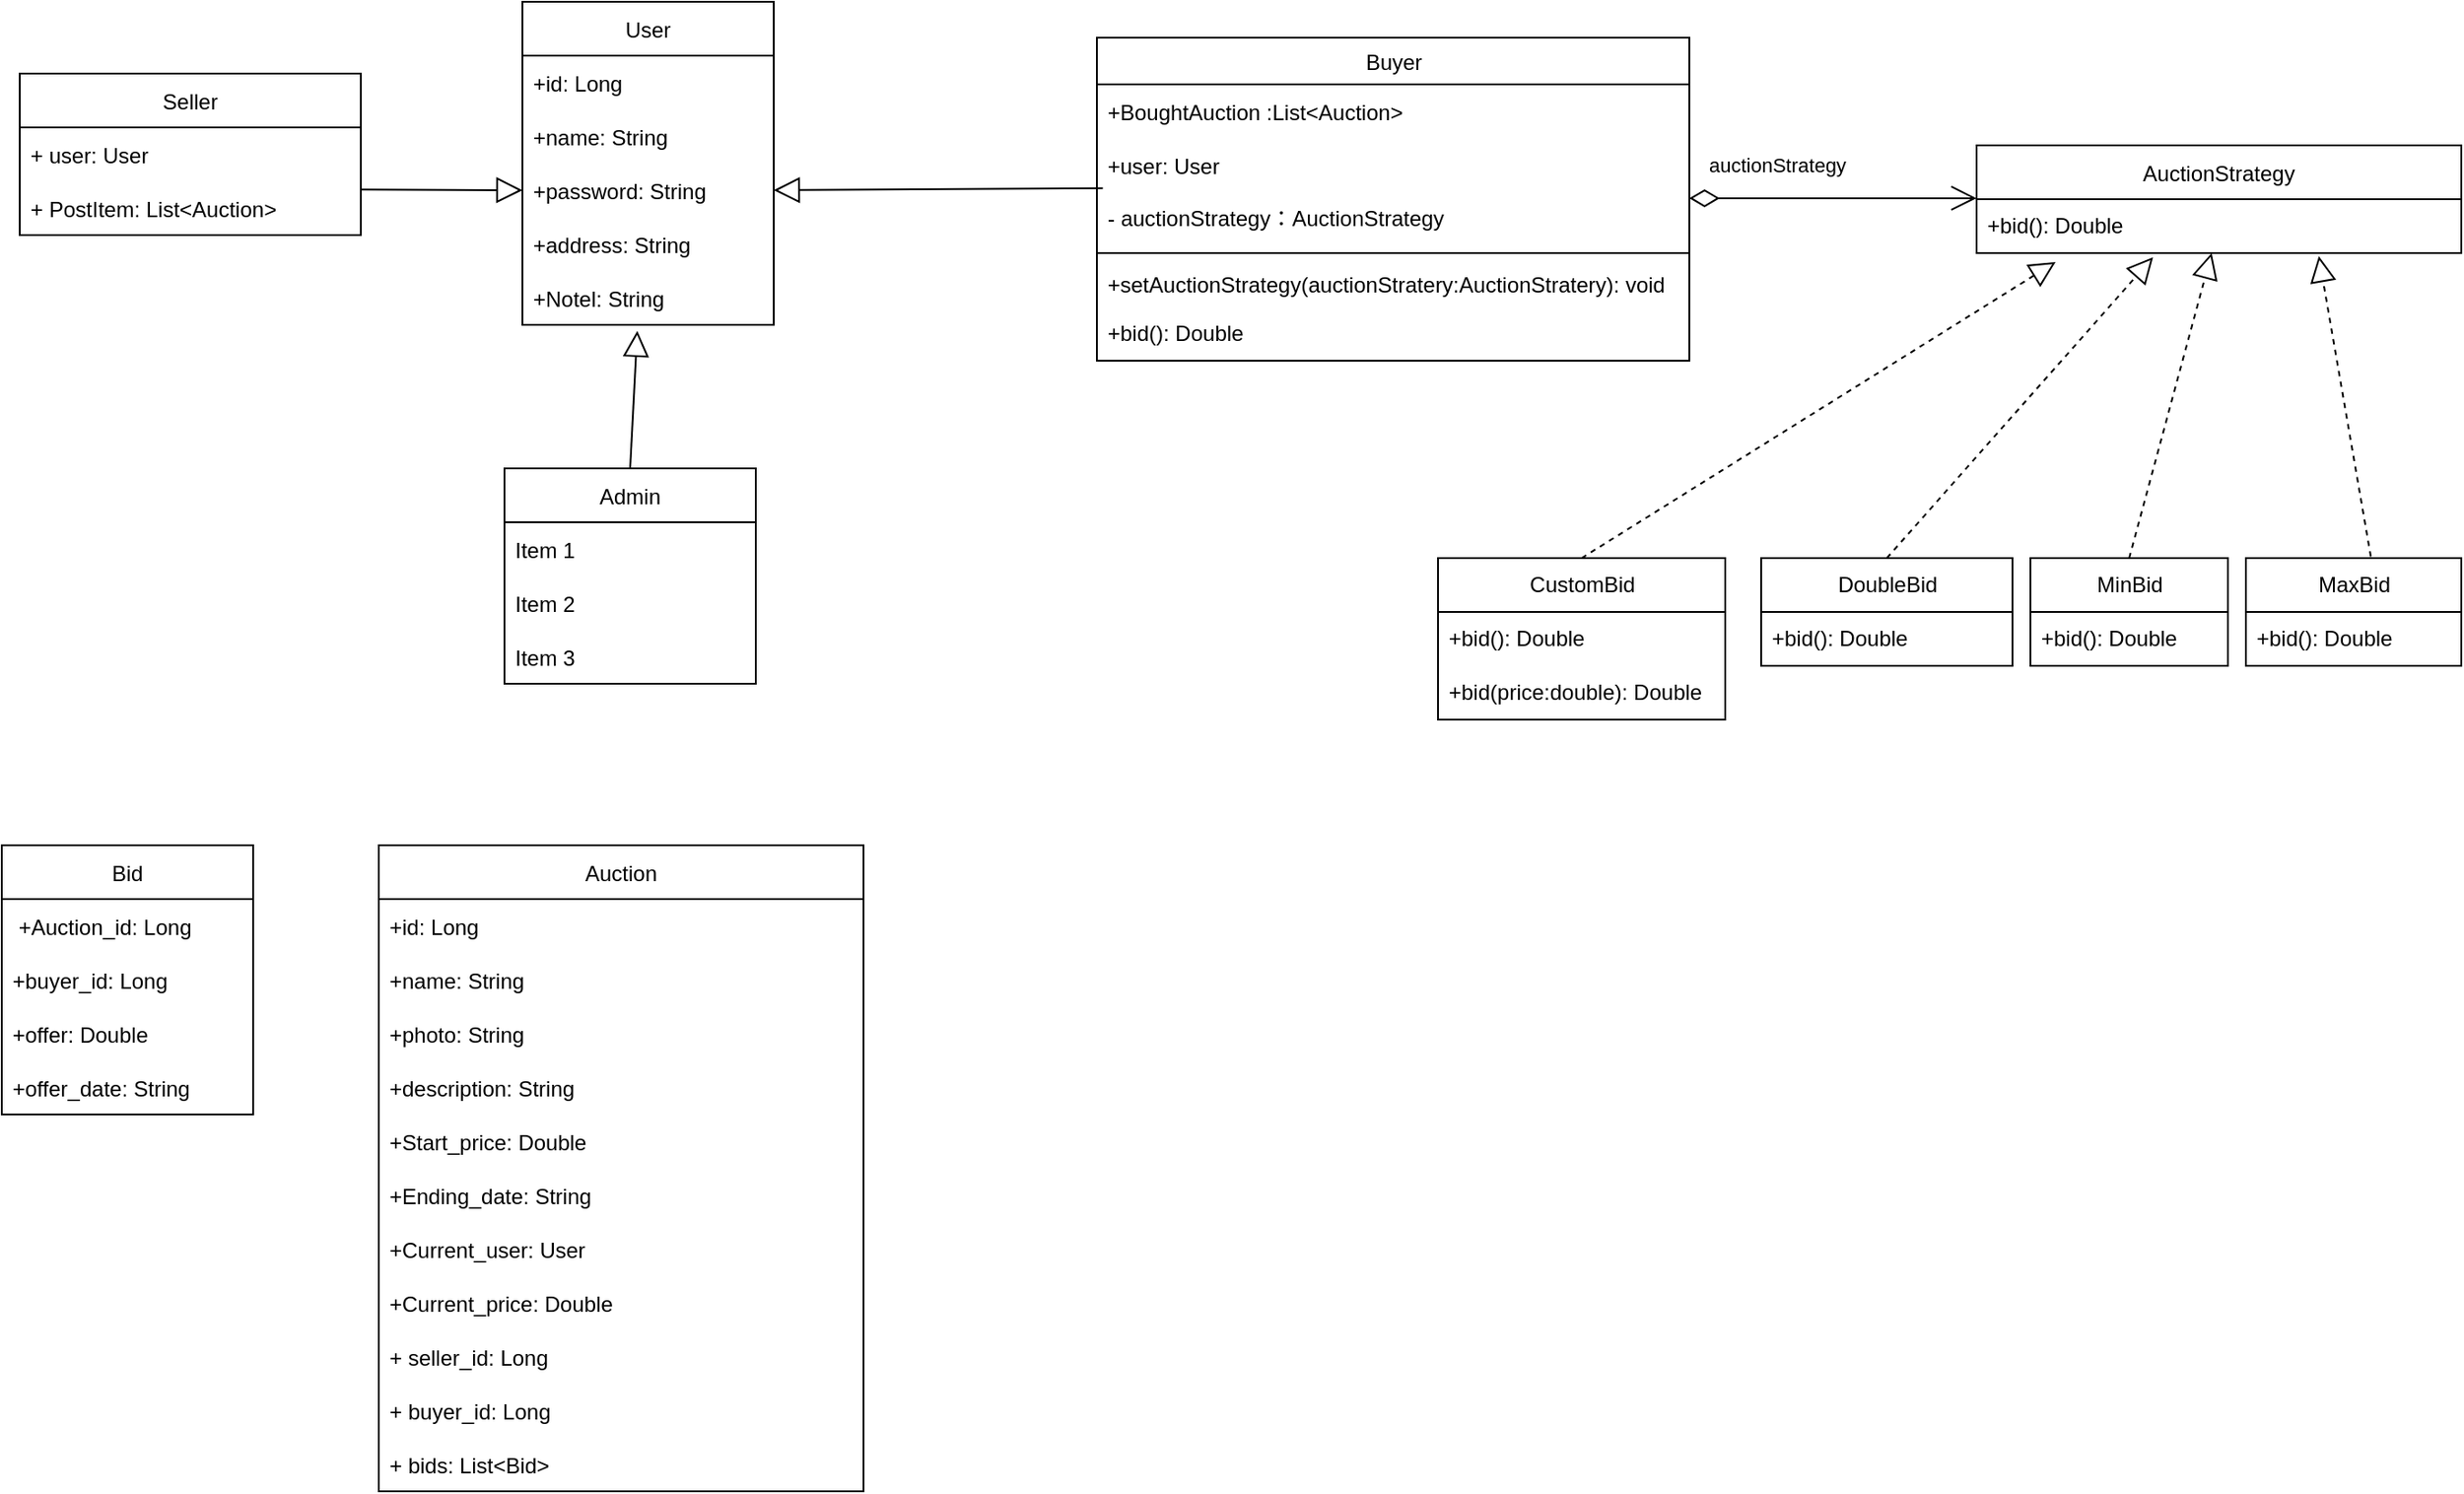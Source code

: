 <mxfile version="20.4.1" type="device"><diagram id="ZEzX5Dx7PqZD8-vNxKuc" name="第 1 页"><mxGraphModel dx="1318" dy="794" grid="1" gridSize="10" guides="1" tooltips="1" connect="1" arrows="1" fold="1" page="1" pageScale="1" pageWidth="827" pageHeight="1169" math="0" shadow="0"><root><mxCell id="0"/><mxCell id="1" parent="0"/><mxCell id="KHAVWArZz5Cqb8a-DO-9-1" value="Seller" style="swimlane;fontStyle=0;childLayout=stackLayout;horizontal=1;startSize=30;horizontalStack=0;resizeParent=1;resizeParentMax=0;resizeLast=0;collapsible=1;marginBottom=0;" parent="1" vertex="1"><mxGeometry x="40" y="100" width="190" height="90" as="geometry"/></mxCell><mxCell id="KHAVWArZz5Cqb8a-DO-9-3" value="+ user: User" style="text;strokeColor=none;fillColor=none;align=left;verticalAlign=middle;spacingLeft=4;spacingRight=4;overflow=hidden;points=[[0,0.5],[1,0.5]];portConstraint=eastwest;rotatable=0;" parent="KHAVWArZz5Cqb8a-DO-9-1" vertex="1"><mxGeometry y="30" width="190" height="30" as="geometry"/></mxCell><mxCell id="KHAVWArZz5Cqb8a-DO-9-2" value="+ PostItem: List&lt;Auction&gt;" style="text;strokeColor=none;fillColor=none;align=left;verticalAlign=middle;spacingLeft=4;spacingRight=4;overflow=hidden;points=[[0,0.5],[1,0.5]];portConstraint=eastwest;rotatable=0;" parent="KHAVWArZz5Cqb8a-DO-9-1" vertex="1"><mxGeometry y="60" width="190" height="30" as="geometry"/></mxCell><mxCell id="KHAVWArZz5Cqb8a-DO-9-9" value="Auction" style="swimlane;fontStyle=0;childLayout=stackLayout;horizontal=1;startSize=30;horizontalStack=0;resizeParent=1;resizeParentMax=0;resizeLast=0;collapsible=1;marginBottom=0;" parent="1" vertex="1"><mxGeometry x="240" y="530" width="270" height="360" as="geometry"/></mxCell><mxCell id="KHAVWArZz5Cqb8a-DO-9-10" value="+id: Long" style="text;strokeColor=none;fillColor=none;align=left;verticalAlign=middle;spacingLeft=4;spacingRight=4;overflow=hidden;points=[[0,0.5],[1,0.5]];portConstraint=eastwest;rotatable=0;" parent="KHAVWArZz5Cqb8a-DO-9-9" vertex="1"><mxGeometry y="30" width="270" height="30" as="geometry"/></mxCell><mxCell id="KHAVWArZz5Cqb8a-DO-9-11" value="+name: String" style="text;strokeColor=none;fillColor=none;align=left;verticalAlign=middle;spacingLeft=4;spacingRight=4;overflow=hidden;points=[[0,0.5],[1,0.5]];portConstraint=eastwest;rotatable=0;" parent="KHAVWArZz5Cqb8a-DO-9-9" vertex="1"><mxGeometry y="60" width="270" height="30" as="geometry"/></mxCell><mxCell id="KHAVWArZz5Cqb8a-DO-9-23" value="+photo: String" style="text;strokeColor=none;fillColor=none;align=left;verticalAlign=middle;spacingLeft=4;spacingRight=4;overflow=hidden;points=[[0,0.5],[1,0.5]];portConstraint=eastwest;rotatable=0;" parent="KHAVWArZz5Cqb8a-DO-9-9" vertex="1"><mxGeometry y="90" width="270" height="30" as="geometry"/></mxCell><mxCell id="KHAVWArZz5Cqb8a-DO-9-24" value="+description: String" style="text;strokeColor=none;fillColor=none;align=left;verticalAlign=middle;spacingLeft=4;spacingRight=4;overflow=hidden;points=[[0,0.5],[1,0.5]];portConstraint=eastwest;rotatable=0;" parent="KHAVWArZz5Cqb8a-DO-9-9" vertex="1"><mxGeometry y="120" width="270" height="30" as="geometry"/></mxCell><mxCell id="KHAVWArZz5Cqb8a-DO-9-25" value="+Start_price: Double" style="text;strokeColor=none;fillColor=none;align=left;verticalAlign=middle;spacingLeft=4;spacingRight=4;overflow=hidden;points=[[0,0.5],[1,0.5]];portConstraint=eastwest;rotatable=0;" parent="KHAVWArZz5Cqb8a-DO-9-9" vertex="1"><mxGeometry y="150" width="270" height="30" as="geometry"/></mxCell><mxCell id="KHAVWArZz5Cqb8a-DO-9-26" value="+Ending_date: String" style="text;strokeColor=none;fillColor=none;align=left;verticalAlign=middle;spacingLeft=4;spacingRight=4;overflow=hidden;points=[[0,0.5],[1,0.5]];portConstraint=eastwest;rotatable=0;" parent="KHAVWArZz5Cqb8a-DO-9-9" vertex="1"><mxGeometry y="180" width="270" height="30" as="geometry"/></mxCell><mxCell id="KHAVWArZz5Cqb8a-DO-9-52" value="+Current_user: User" style="text;strokeColor=none;fillColor=none;align=left;verticalAlign=middle;spacingLeft=4;spacingRight=4;overflow=hidden;points=[[0,0.5],[1,0.5]];portConstraint=eastwest;rotatable=0;" parent="KHAVWArZz5Cqb8a-DO-9-9" vertex="1"><mxGeometry y="210" width="270" height="30" as="geometry"/></mxCell><mxCell id="KHAVWArZz5Cqb8a-DO-9-53" value="+Current_price: Double " style="text;strokeColor=none;fillColor=none;align=left;verticalAlign=middle;spacingLeft=4;spacingRight=4;overflow=hidden;points=[[0,0.5],[1,0.5]];portConstraint=eastwest;rotatable=0;" parent="KHAVWArZz5Cqb8a-DO-9-9" vertex="1"><mxGeometry y="240" width="270" height="30" as="geometry"/></mxCell><mxCell id="KHAVWArZz5Cqb8a-DO-9-54" value="+ seller_id: Long" style="text;strokeColor=none;fillColor=none;align=left;verticalAlign=middle;spacingLeft=4;spacingRight=4;overflow=hidden;points=[[0,0.5],[1,0.5]];portConstraint=eastwest;rotatable=0;" parent="KHAVWArZz5Cqb8a-DO-9-9" vertex="1"><mxGeometry y="270" width="270" height="30" as="geometry"/></mxCell><mxCell id="KHAVWArZz5Cqb8a-DO-9-55" value="+ buyer_id: Long" style="text;strokeColor=none;fillColor=none;align=left;verticalAlign=middle;spacingLeft=4;spacingRight=4;overflow=hidden;points=[[0,0.5],[1,0.5]];portConstraint=eastwest;rotatable=0;" parent="KHAVWArZz5Cqb8a-DO-9-9" vertex="1"><mxGeometry y="300" width="270" height="30" as="geometry"/></mxCell><mxCell id="KHAVWArZz5Cqb8a-DO-9-56" value="+ bids: List&lt;Bid&gt;" style="text;strokeColor=none;fillColor=none;align=left;verticalAlign=middle;spacingLeft=4;spacingRight=4;overflow=hidden;points=[[0,0.5],[1,0.5]];portConstraint=eastwest;rotatable=0;" parent="KHAVWArZz5Cqb8a-DO-9-9" vertex="1"><mxGeometry y="330" width="270" height="30" as="geometry"/></mxCell><mxCell id="KHAVWArZz5Cqb8a-DO-9-13" value="Admin" style="swimlane;fontStyle=0;childLayout=stackLayout;horizontal=1;startSize=30;horizontalStack=0;resizeParent=1;resizeParentMax=0;resizeLast=0;collapsible=1;marginBottom=0;" parent="1" vertex="1"><mxGeometry x="310" y="320" width="140" height="120" as="geometry"/></mxCell><mxCell id="KHAVWArZz5Cqb8a-DO-9-14" value="Item 1" style="text;strokeColor=none;fillColor=none;align=left;verticalAlign=middle;spacingLeft=4;spacingRight=4;overflow=hidden;points=[[0,0.5],[1,0.5]];portConstraint=eastwest;rotatable=0;" parent="KHAVWArZz5Cqb8a-DO-9-13" vertex="1"><mxGeometry y="30" width="140" height="30" as="geometry"/></mxCell><mxCell id="KHAVWArZz5Cqb8a-DO-9-15" value="Item 2" style="text;strokeColor=none;fillColor=none;align=left;verticalAlign=middle;spacingLeft=4;spacingRight=4;overflow=hidden;points=[[0,0.5],[1,0.5]];portConstraint=eastwest;rotatable=0;" parent="KHAVWArZz5Cqb8a-DO-9-13" vertex="1"><mxGeometry y="60" width="140" height="30" as="geometry"/></mxCell><mxCell id="KHAVWArZz5Cqb8a-DO-9-16" value="Item 3" style="text;strokeColor=none;fillColor=none;align=left;verticalAlign=middle;spacingLeft=4;spacingRight=4;overflow=hidden;points=[[0,0.5],[1,0.5]];portConstraint=eastwest;rotatable=0;" parent="KHAVWArZz5Cqb8a-DO-9-13" vertex="1"><mxGeometry y="90" width="140" height="30" as="geometry"/></mxCell><mxCell id="KHAVWArZz5Cqb8a-DO-9-27" value="User" style="swimlane;fontStyle=0;childLayout=stackLayout;horizontal=1;startSize=30;horizontalStack=0;resizeParent=1;resizeParentMax=0;resizeLast=0;collapsible=1;marginBottom=0;" parent="1" vertex="1"><mxGeometry x="320" y="60" width="140" height="180" as="geometry"/></mxCell><mxCell id="KHAVWArZz5Cqb8a-DO-9-28" value="+id: Long" style="text;strokeColor=none;fillColor=none;align=left;verticalAlign=middle;spacingLeft=4;spacingRight=4;overflow=hidden;points=[[0,0.5],[1,0.5]];portConstraint=eastwest;rotatable=0;" parent="KHAVWArZz5Cqb8a-DO-9-27" vertex="1"><mxGeometry y="30" width="140" height="30" as="geometry"/></mxCell><mxCell id="KHAVWArZz5Cqb8a-DO-9-29" value="+name: String" style="text;strokeColor=none;fillColor=none;align=left;verticalAlign=middle;spacingLeft=4;spacingRight=4;overflow=hidden;points=[[0,0.5],[1,0.5]];portConstraint=eastwest;rotatable=0;" parent="KHAVWArZz5Cqb8a-DO-9-27" vertex="1"><mxGeometry y="60" width="140" height="30" as="geometry"/></mxCell><mxCell id="KHAVWArZz5Cqb8a-DO-9-31" value="+password: String" style="text;strokeColor=none;fillColor=none;align=left;verticalAlign=middle;spacingLeft=4;spacingRight=4;overflow=hidden;points=[[0,0.5],[1,0.5]];portConstraint=eastwest;rotatable=0;" parent="KHAVWArZz5Cqb8a-DO-9-27" vertex="1"><mxGeometry y="90" width="140" height="30" as="geometry"/></mxCell><mxCell id="KHAVWArZz5Cqb8a-DO-9-32" value="+address: String" style="text;strokeColor=none;fillColor=none;align=left;verticalAlign=middle;spacingLeft=4;spacingRight=4;overflow=hidden;points=[[0,0.5],[1,0.5]];portConstraint=eastwest;rotatable=0;" parent="KHAVWArZz5Cqb8a-DO-9-27" vertex="1"><mxGeometry y="120" width="140" height="30" as="geometry"/></mxCell><mxCell id="KHAVWArZz5Cqb8a-DO-9-30" value="+Notel: String" style="text;strokeColor=none;fillColor=none;align=left;verticalAlign=middle;spacingLeft=4;spacingRight=4;overflow=hidden;points=[[0,0.5],[1,0.5]];portConstraint=eastwest;rotatable=0;" parent="KHAVWArZz5Cqb8a-DO-9-27" vertex="1"><mxGeometry y="150" width="140" height="30" as="geometry"/></mxCell><mxCell id="KHAVWArZz5Cqb8a-DO-9-33" value="Bid" style="swimlane;fontStyle=0;childLayout=stackLayout;horizontal=1;startSize=30;horizontalStack=0;resizeParent=1;resizeParentMax=0;resizeLast=0;collapsible=1;marginBottom=0;" parent="1" vertex="1"><mxGeometry x="30" y="530" width="140" height="150" as="geometry"/></mxCell><mxCell id="KHAVWArZz5Cqb8a-DO-9-34" value=" +Auction_id: Long" style="text;strokeColor=none;fillColor=none;align=left;verticalAlign=middle;spacingLeft=4;spacingRight=4;overflow=hidden;points=[[0,0.5],[1,0.5]];portConstraint=eastwest;rotatable=0;" parent="KHAVWArZz5Cqb8a-DO-9-33" vertex="1"><mxGeometry y="30" width="140" height="30" as="geometry"/></mxCell><mxCell id="KHAVWArZz5Cqb8a-DO-9-35" value="+buyer_id: Long" style="text;strokeColor=none;fillColor=none;align=left;verticalAlign=middle;spacingLeft=4;spacingRight=4;overflow=hidden;points=[[0,0.5],[1,0.5]];portConstraint=eastwest;rotatable=0;" parent="KHAVWArZz5Cqb8a-DO-9-33" vertex="1"><mxGeometry y="60" width="140" height="30" as="geometry"/></mxCell><mxCell id="KHAVWArZz5Cqb8a-DO-9-36" value="+offer: Double" style="text;strokeColor=none;fillColor=none;align=left;verticalAlign=middle;spacingLeft=4;spacingRight=4;overflow=hidden;points=[[0,0.5],[1,0.5]];portConstraint=eastwest;rotatable=0;" parent="KHAVWArZz5Cqb8a-DO-9-33" vertex="1"><mxGeometry y="90" width="140" height="30" as="geometry"/></mxCell><mxCell id="KHAVWArZz5Cqb8a-DO-9-42" value="+offer_date: String" style="text;strokeColor=none;fillColor=none;align=left;verticalAlign=middle;spacingLeft=4;spacingRight=4;overflow=hidden;points=[[0,0.5],[1,0.5]];portConstraint=eastwest;rotatable=0;" parent="KHAVWArZz5Cqb8a-DO-9-33" vertex="1"><mxGeometry y="120" width="140" height="30" as="geometry"/></mxCell><mxCell id="KHAVWArZz5Cqb8a-DO-9-38" value="" style="edgeStyle=none;html=1;endSize=12;endArrow=block;endFill=0;rounded=0;entryX=0;entryY=0.5;entryDx=0;entryDy=0;exitX=1;exitY=0.156;exitDx=0;exitDy=0;exitPerimeter=0;" parent="1" source="KHAVWArZz5Cqb8a-DO-9-2" target="KHAVWArZz5Cqb8a-DO-9-31" edge="1"><mxGeometry width="160" relative="1" as="geometry"><mxPoint x="170" y="250" as="sourcePoint"/><mxPoint x="330" y="250" as="targetPoint"/></mxGeometry></mxCell><mxCell id="KHAVWArZz5Cqb8a-DO-9-39" value="" style="edgeStyle=none;html=1;endSize=12;endArrow=block;endFill=0;rounded=0;entryX=0.457;entryY=1.111;entryDx=0;entryDy=0;entryPerimeter=0;exitX=0.5;exitY=0;exitDx=0;exitDy=0;" parent="1" source="KHAVWArZz5Cqb8a-DO-9-13" target="KHAVWArZz5Cqb8a-DO-9-30" edge="1"><mxGeometry width="160" relative="1" as="geometry"><mxPoint x="180" y="260" as="sourcePoint"/><mxPoint x="340" y="260" as="targetPoint"/></mxGeometry></mxCell><mxCell id="KHAVWArZz5Cqb8a-DO-9-40" value="" style="edgeStyle=none;html=1;endSize=12;endArrow=block;endFill=0;rounded=0;entryX=1;entryY=0.5;entryDx=0;entryDy=0;exitX=0.01;exitY=-0.069;exitDx=0;exitDy=0;exitPerimeter=0;" parent="1" source="Y1K-aSm29f8al5msYQ_6-1" target="KHAVWArZz5Cqb8a-DO-9-31" edge="1"><mxGeometry width="160" relative="1" as="geometry"><mxPoint x="590" y="359.0" as="sourcePoint"/><mxPoint x="350" y="270" as="targetPoint"/></mxGeometry></mxCell><mxCell id="S7tYsf7KweG9fdljZ-ta-1" value="AuctionStrategy" style="swimlane;fontStyle=0;childLayout=stackLayout;horizontal=1;startSize=30;horizontalStack=0;resizeParent=1;resizeParentMax=0;resizeLast=0;collapsible=1;marginBottom=0;" parent="1" vertex="1"><mxGeometry x="1130" y="140" width="270" height="60" as="geometry"/></mxCell><mxCell id="S7tYsf7KweG9fdljZ-ta-3" value="+bid(): Double" style="text;strokeColor=none;fillColor=none;align=left;verticalAlign=middle;spacingLeft=4;spacingRight=4;overflow=hidden;points=[[0,0.5],[1,0.5]];portConstraint=eastwest;rotatable=0;html=1;" parent="S7tYsf7KweG9fdljZ-ta-1" vertex="1"><mxGeometry y="30" width="270" height="30" as="geometry"/></mxCell><mxCell id="Y1K-aSm29f8al5msYQ_6-2" value="CustomBid" style="swimlane;fontStyle=0;childLayout=stackLayout;horizontal=1;startSize=30;horizontalStack=0;resizeParent=1;resizeParentMax=0;resizeLast=0;collapsible=1;marginBottom=0;html=1;" parent="1" vertex="1"><mxGeometry x="830" y="370" width="160" height="90" as="geometry"/></mxCell><mxCell id="Y1K-aSm29f8al5msYQ_6-3" value="+bid(): Double" style="text;strokeColor=none;fillColor=none;align=left;verticalAlign=middle;spacingLeft=4;spacingRight=4;overflow=hidden;points=[[0,0.5],[1,0.5]];portConstraint=eastwest;rotatable=0;html=1;" parent="Y1K-aSm29f8al5msYQ_6-2" vertex="1"><mxGeometry y="30" width="160" height="30" as="geometry"/></mxCell><mxCell id="Y1K-aSm29f8al5msYQ_6-11" value="+bid(price:double): Double" style="text;strokeColor=none;fillColor=none;align=left;verticalAlign=middle;spacingLeft=4;spacingRight=4;overflow=hidden;points=[[0,0.5],[1,0.5]];portConstraint=eastwest;rotatable=0;html=1;" parent="Y1K-aSm29f8al5msYQ_6-2" vertex="1"><mxGeometry y="60" width="160" height="30" as="geometry"/></mxCell><mxCell id="Y1K-aSm29f8al5msYQ_6-4" value="DoubleBid" style="swimlane;fontStyle=0;childLayout=stackLayout;horizontal=1;startSize=30;horizontalStack=0;resizeParent=1;resizeParentMax=0;resizeLast=0;collapsible=1;marginBottom=0;html=1;" parent="1" vertex="1"><mxGeometry x="1010" y="370" width="140" height="60" as="geometry"/></mxCell><mxCell id="Y1K-aSm29f8al5msYQ_6-5" value="+bid(): Double" style="text;strokeColor=none;fillColor=none;align=left;verticalAlign=middle;spacingLeft=4;spacingRight=4;overflow=hidden;points=[[0,0.5],[1,0.5]];portConstraint=eastwest;rotatable=0;html=1;" parent="Y1K-aSm29f8al5msYQ_6-4" vertex="1"><mxGeometry y="30" width="140" height="30" as="geometry"/></mxCell><mxCell id="Y1K-aSm29f8al5msYQ_6-6" value="MaxBid" style="swimlane;fontStyle=0;childLayout=stackLayout;horizontal=1;startSize=30;horizontalStack=0;resizeParent=1;resizeParentMax=0;resizeLast=0;collapsible=1;marginBottom=0;html=1;" parent="1" vertex="1"><mxGeometry x="1280" y="370" width="120" height="60" as="geometry"/></mxCell><mxCell id="Y1K-aSm29f8al5msYQ_6-7" value="+bid(): Double" style="text;strokeColor=none;fillColor=none;align=left;verticalAlign=middle;spacingLeft=4;spacingRight=4;overflow=hidden;points=[[0,0.5],[1,0.5]];portConstraint=eastwest;rotatable=0;html=1;" parent="Y1K-aSm29f8al5msYQ_6-6" vertex="1"><mxGeometry y="30" width="120" height="30" as="geometry"/></mxCell><mxCell id="Y1K-aSm29f8al5msYQ_6-8" value="MinBid" style="swimlane;fontStyle=0;childLayout=stackLayout;horizontal=1;startSize=30;horizontalStack=0;resizeParent=1;resizeParentMax=0;resizeLast=0;collapsible=1;marginBottom=0;html=1;" parent="1" vertex="1"><mxGeometry x="1160" y="370" width="110" height="60" as="geometry"/></mxCell><mxCell id="Y1K-aSm29f8al5msYQ_6-9" value="+bid(): Double" style="text;strokeColor=none;fillColor=none;align=left;verticalAlign=middle;spacingLeft=4;spacingRight=4;overflow=hidden;points=[[0,0.5],[1,0.5]];portConstraint=eastwest;rotatable=0;html=1;" parent="Y1K-aSm29f8al5msYQ_6-8" vertex="1"><mxGeometry y="30" width="110" height="30" as="geometry"/></mxCell><mxCell id="Y1K-aSm29f8al5msYQ_6-16" value="" style="endArrow=block;dashed=1;endFill=0;endSize=12;html=1;rounded=0;fontColor=none;elbow=vertical;exitX=0.5;exitY=0;exitDx=0;exitDy=0;entryX=0.163;entryY=1.167;entryDx=0;entryDy=0;entryPerimeter=0;" parent="1" source="Y1K-aSm29f8al5msYQ_6-2" target="S7tYsf7KweG9fdljZ-ta-3" edge="1"><mxGeometry width="160" relative="1" as="geometry"><mxPoint x="880" y="280" as="sourcePoint"/><mxPoint x="980" y="240" as="targetPoint"/></mxGeometry></mxCell><mxCell id="Y1K-aSm29f8al5msYQ_6-17" value="" style="endArrow=block;dashed=1;endFill=0;endSize=12;html=1;rounded=0;fontColor=none;elbow=vertical;exitX=0.5;exitY=0;exitDx=0;exitDy=0;entryX=0.364;entryY=1.079;entryDx=0;entryDy=0;entryPerimeter=0;" parent="1" source="Y1K-aSm29f8al5msYQ_6-4" target="S7tYsf7KweG9fdljZ-ta-3" edge="1"><mxGeometry width="160" relative="1" as="geometry"><mxPoint x="890" y="290" as="sourcePoint"/><mxPoint x="1170" y="150" as="targetPoint"/></mxGeometry></mxCell><mxCell id="Y1K-aSm29f8al5msYQ_6-18" value="" style="endArrow=block;dashed=1;endFill=0;endSize=12;html=1;rounded=0;fontColor=none;elbow=vertical;exitX=0.5;exitY=0;exitDx=0;exitDy=0;" parent="1" source="Y1K-aSm29f8al5msYQ_6-8" target="S7tYsf7KweG9fdljZ-ta-3" edge="1"><mxGeometry width="160" relative="1" as="geometry"><mxPoint x="1065" y="430" as="sourcePoint"/><mxPoint x="1065" y="220" as="targetPoint"/></mxGeometry></mxCell><mxCell id="Y1K-aSm29f8al5msYQ_6-19" value="" style="endArrow=block;dashed=1;endFill=0;endSize=12;html=1;rounded=0;fontColor=none;elbow=vertical;exitX=0.58;exitY=-0.014;exitDx=0;exitDy=0;exitPerimeter=0;entryX=0.706;entryY=1.057;entryDx=0;entryDy=0;entryPerimeter=0;" parent="1" source="Y1K-aSm29f8al5msYQ_6-6" target="S7tYsf7KweG9fdljZ-ta-3" edge="1"><mxGeometry width="160" relative="1" as="geometry"><mxPoint x="1345" y="390" as="sourcePoint"/><mxPoint x="1087.703" y="220" as="targetPoint"/></mxGeometry></mxCell><mxCell id="Y1K-aSm29f8al5msYQ_6-21" value="&lt;span style=&quot;font-weight: 400;&quot;&gt;Buyer&lt;/span&gt;" style="swimlane;fontStyle=1;align=center;verticalAlign=top;childLayout=stackLayout;horizontal=1;startSize=26;horizontalStack=0;resizeParent=1;resizeParentMax=0;resizeLast=0;collapsible=1;marginBottom=0;fontColor=none;html=1;" parent="1" vertex="1"><mxGeometry x="640" y="80" width="330" height="180" as="geometry"/></mxCell><mxCell id="KHAVWArZz5Cqb8a-DO-9-7" value="+BoughtAuction :List&lt;Auction&gt;" style="text;strokeColor=none;fillColor=none;align=left;verticalAlign=middle;spacingLeft=4;spacingRight=4;overflow=hidden;points=[[0,0.5],[1,0.5]];portConstraint=eastwest;rotatable=0;" parent="Y1K-aSm29f8al5msYQ_6-21" vertex="1"><mxGeometry y="26" width="330" height="30" as="geometry"/></mxCell><mxCell id="KHAVWArZz5Cqb8a-DO-9-6" value="+user: User" style="text;strokeColor=none;fillColor=none;align=left;verticalAlign=middle;spacingLeft=4;spacingRight=4;overflow=hidden;points=[[0,0.5],[1,0.5]];portConstraint=eastwest;rotatable=0;" parent="Y1K-aSm29f8al5msYQ_6-21" vertex="1"><mxGeometry y="56" width="330" height="30" as="geometry"/></mxCell><mxCell id="Y1K-aSm29f8al5msYQ_6-1" value="- auctionStrategy：AuctionStrategy&amp;nbsp;" style="text;strokeColor=none;fillColor=none;align=left;verticalAlign=middle;spacingLeft=4;spacingRight=4;overflow=hidden;points=[[0,0.5],[1,0.5]];portConstraint=eastwest;rotatable=0;html=1;" parent="Y1K-aSm29f8al5msYQ_6-21" vertex="1"><mxGeometry y="86" width="330" height="30" as="geometry"/></mxCell><mxCell id="Y1K-aSm29f8al5msYQ_6-23" value="" style="line;strokeWidth=1;fillColor=none;align=left;verticalAlign=middle;spacingTop=-1;spacingLeft=3;spacingRight=3;rotatable=0;labelPosition=right;points=[];portConstraint=eastwest;strokeColor=inherit;fontColor=none;html=1;" parent="Y1K-aSm29f8al5msYQ_6-21" vertex="1"><mxGeometry y="116" width="330" height="8" as="geometry"/></mxCell><mxCell id="Y1K-aSm29f8al5msYQ_6-25" value="+setAuctionStrategy(auctionStratery:AuctionStratery): void" style="text;strokeColor=none;fillColor=none;align=left;verticalAlign=top;spacingLeft=4;spacingRight=4;overflow=hidden;rotatable=0;points=[[0,0.5],[1,0.5]];portConstraint=eastwest;fontColor=none;html=1;" parent="Y1K-aSm29f8al5msYQ_6-21" vertex="1"><mxGeometry y="124" width="330" height="26" as="geometry"/></mxCell><mxCell id="Y1K-aSm29f8al5msYQ_6-20" value="+bid(): Double" style="text;strokeColor=none;fillColor=none;align=left;verticalAlign=middle;spacingLeft=4;spacingRight=4;overflow=hidden;points=[[0,0.5],[1,0.5]];portConstraint=eastwest;rotatable=0;html=1;" parent="Y1K-aSm29f8al5msYQ_6-21" vertex="1"><mxGeometry y="150" width="330" height="30" as="geometry"/></mxCell><mxCell id="Y1K-aSm29f8al5msYQ_6-28" value="auctionStrategy" style="endArrow=open;html=1;endSize=12;startArrow=diamondThin;startSize=14;startFill=0;edgeStyle=orthogonalEdgeStyle;align=left;verticalAlign=bottom;rounded=0;fontColor=none;elbow=vertical;" parent="1" edge="1"><mxGeometry x="-0.875" y="9" relative="1" as="geometry"><mxPoint x="970" y="169.47" as="sourcePoint"/><mxPoint x="1130" y="169.47" as="targetPoint"/><mxPoint x="-1" as="offset"/></mxGeometry></mxCell></root></mxGraphModel></diagram></mxfile>